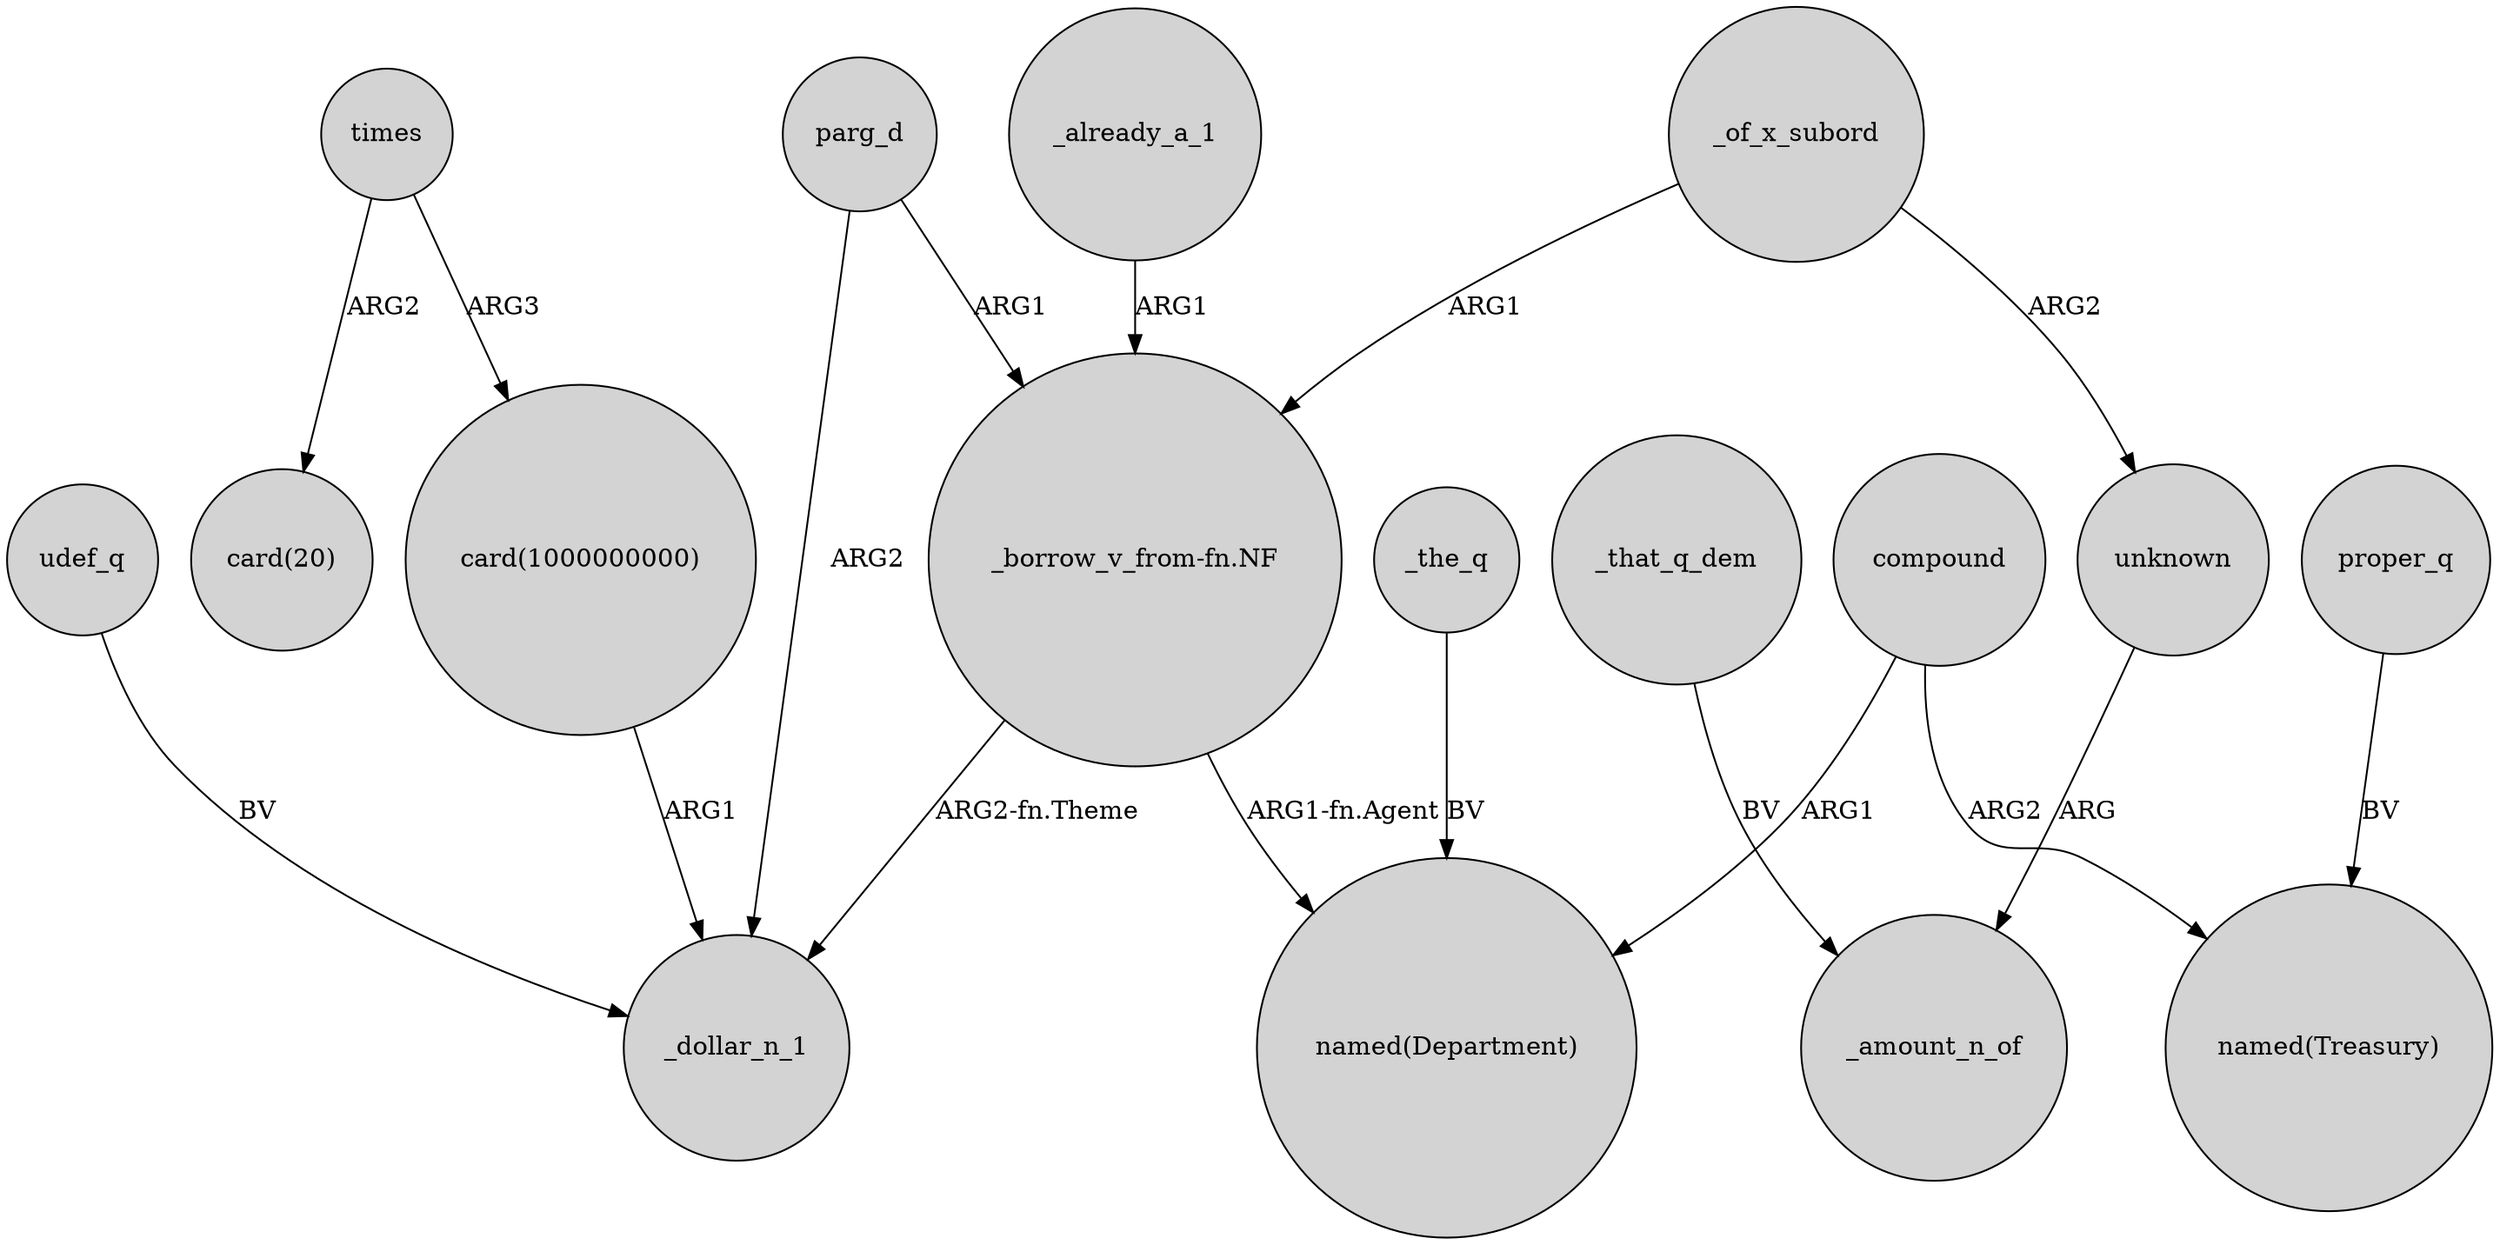 digraph {
	node [shape=circle style=filled]
	parg_d -> "_borrow_v_from-fn.NF" [label=ARG1]
	"_borrow_v_from-fn.NF" -> _dollar_n_1 [label="ARG2-fn.Theme"]
	parg_d -> _dollar_n_1 [label=ARG2]
	compound -> "named(Treasury)" [label=ARG2]
	_of_x_subord -> "_borrow_v_from-fn.NF" [label=ARG1]
	_already_a_1 -> "_borrow_v_from-fn.NF" [label=ARG1]
	compound -> "named(Department)" [label=ARG1]
	_that_q_dem -> _amount_n_of [label=BV]
	unknown -> _amount_n_of [label=ARG]
	"card(1000000000)" -> _dollar_n_1 [label=ARG1]
	"_borrow_v_from-fn.NF" -> "named(Department)" [label="ARG1-fn.Agent"]
	_the_q -> "named(Department)" [label=BV]
	_of_x_subord -> unknown [label=ARG2]
	proper_q -> "named(Treasury)" [label=BV]
	times -> "card(1000000000)" [label=ARG3]
	udef_q -> _dollar_n_1 [label=BV]
	times -> "card(20)" [label=ARG2]
}
